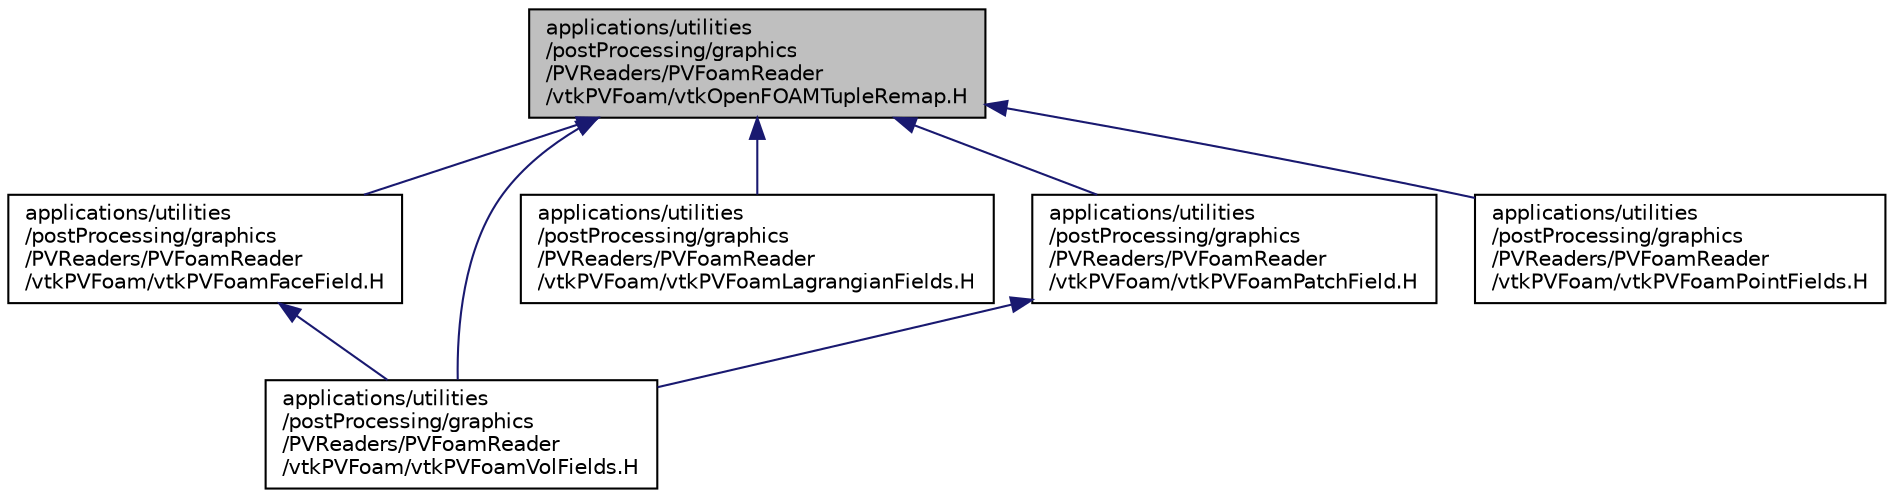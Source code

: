 digraph "applications/utilities/postProcessing/graphics/PVReaders/PVFoamReader/vtkPVFoam/vtkOpenFOAMTupleRemap.H"
{
  bgcolor="transparent";
  edge [fontname="Helvetica",fontsize="10",labelfontname="Helvetica",labelfontsize="10"];
  node [fontname="Helvetica",fontsize="10",shape=record];
  Node1 [label="applications/utilities\l/postProcessing/graphics\l/PVReaders/PVFoamReader\l/vtkPVFoam/vtkOpenFOAMTupleRemap.H",height=0.2,width=0.4,color="black", fillcolor="grey75", style="filled", fontcolor="black"];
  Node1 -> Node2 [dir="back",color="midnightblue",fontsize="10",style="solid",fontname="Helvetica"];
  Node2 [label="applications/utilities\l/postProcessing/graphics\l/PVReaders/PVFoamReader\l/vtkPVFoam/vtkPVFoamFaceField.H",height=0.2,width=0.4,color="black",URL="$a04537.html"];
  Node2 -> Node3 [dir="back",color="midnightblue",fontsize="10",style="solid",fontname="Helvetica"];
  Node3 [label="applications/utilities\l/postProcessing/graphics\l/PVReaders/PVFoamReader\l/vtkPVFoam/vtkPVFoamVolFields.H",height=0.2,width=0.4,color="black",URL="$a04551.html"];
  Node1 -> Node4 [dir="back",color="midnightblue",fontsize="10",style="solid",fontname="Helvetica"];
  Node4 [label="applications/utilities\l/postProcessing/graphics\l/PVReaders/PVFoamReader\l/vtkPVFoam/vtkPVFoamLagrangianFields.H",height=0.2,width=0.4,color="black",URL="$a04539.html"];
  Node1 -> Node5 [dir="back",color="midnightblue",fontsize="10",style="solid",fontname="Helvetica"];
  Node5 [label="applications/utilities\l/postProcessing/graphics\l/PVReaders/PVFoamReader\l/vtkPVFoam/vtkPVFoamPatchField.H",height=0.2,width=0.4,color="black",URL="$a04545.html"];
  Node5 -> Node3 [dir="back",color="midnightblue",fontsize="10",style="solid",fontname="Helvetica"];
  Node1 -> Node6 [dir="back",color="midnightblue",fontsize="10",style="solid",fontname="Helvetica"];
  Node6 [label="applications/utilities\l/postProcessing/graphics\l/PVReaders/PVFoamReader\l/vtkPVFoam/vtkPVFoamPointFields.H",height=0.2,width=0.4,color="black",URL="$a04546.html"];
  Node1 -> Node3 [dir="back",color="midnightblue",fontsize="10",style="solid",fontname="Helvetica"];
}
